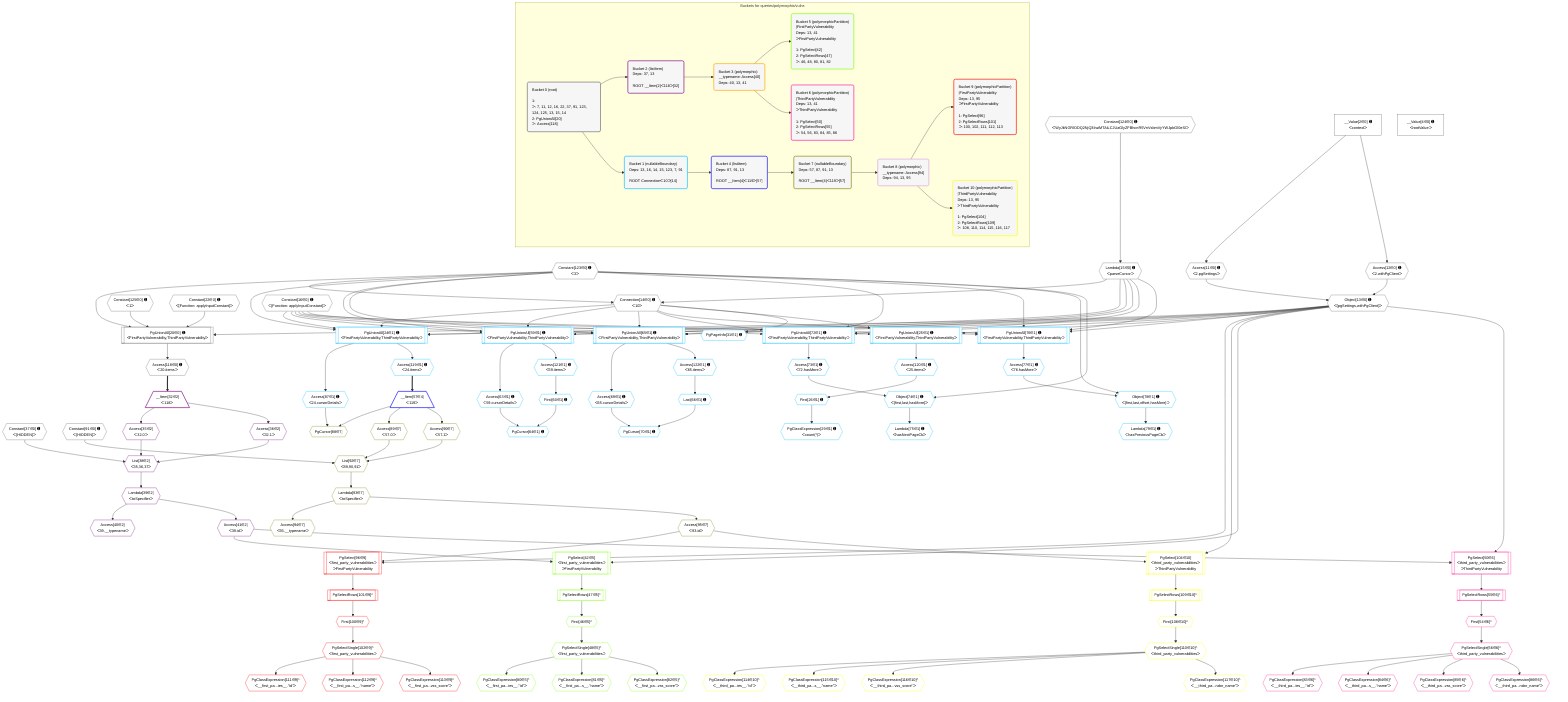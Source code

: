 %%{init: {'themeVariables': { 'fontSize': '12px'}}}%%
graph TD
    classDef path fill:#eee,stroke:#000,color:#000
    classDef plan fill:#fff,stroke-width:1px,color:#000
    classDef itemplan fill:#fff,stroke-width:2px,color:#000
    classDef unbatchedplan fill:#dff,stroke-width:1px,color:#000
    classDef sideeffectplan fill:#fcc,stroke-width:2px,color:#000
    classDef bucket fill:#f6f6f6,color:#000,stroke-width:2px,text-align:left

    subgraph "Buckets for queries/polymorphic/vulns"
    Bucket0("Bucket 0 (root)<br /><br />1: <br />ᐳ: 7, 11, 12, 16, 22, 37, 91, 123, 124, 125, 13, 15, 14<br />2: PgUnionAll[20]<br />ᐳ: Access[118]"):::bucket
    Bucket1("Bucket 1 (nullableBoundary)<br />Deps: 13, 16, 14, 15, 123, 7, 91<br /><br />ROOT Connectionᐸ10ᐳ[14]"):::bucket
    Bucket2("Bucket 2 (listItem)<br />Deps: 37, 13<br /><br />ROOT __Item{2}ᐸ118ᐳ[32]"):::bucket
    Bucket3("Bucket 3 (polymorphic)<br />__typename: Access[40]<br />Deps: 40, 13, 41"):::bucket
    Bucket4("Bucket 4 (listItem)<br />Deps: 87, 91, 13<br /><br />ROOT __Item{4}ᐸ119ᐳ[57]"):::bucket
    Bucket5("Bucket 5 (polymorphicPartition)<br />|FirstPartyVulnerability<br />Deps: 13, 41<br />ᐳFirstPartyVulnerability<br /><br />1: PgSelect[42]<br />2: PgSelectRows[47]<br />ᐳ: 46, 48, 80, 81, 82"):::bucket
    Bucket6("Bucket 6 (polymorphicPartition)<br />|ThirdPartyVulnerability<br />Deps: 13, 41<br />ᐳThirdPartyVulnerability<br /><br />1: PgSelect[50]<br />2: PgSelectRows[55]<br />ᐳ: 54, 56, 83, 84, 85, 86"):::bucket
    Bucket7("Bucket 7 (nullableBoundary)<br />Deps: 57, 87, 91, 13<br /><br />ROOT __Item{4}ᐸ119ᐳ[57]"):::bucket
    Bucket8("Bucket 8 (polymorphic)<br />__typename: Access[94]<br />Deps: 94, 13, 95"):::bucket
    Bucket9("Bucket 9 (polymorphicPartition)<br />|FirstPartyVulnerability<br />Deps: 13, 95<br />ᐳFirstPartyVulnerability<br /><br />1: PgSelect[96]<br />2: PgSelectRows[101]<br />ᐳ: 100, 102, 111, 112, 113"):::bucket
    Bucket10("Bucket 10 (polymorphicPartition)<br />|ThirdPartyVulnerability<br />Deps: 13, 95<br />ᐳThirdPartyVulnerability<br /><br />1: PgSelect[104]<br />2: PgSelectRows[109]<br />ᐳ: 108, 110, 114, 115, 116, 117"):::bucket
    end
    Bucket0 --> Bucket1 & Bucket2
    Bucket1 --> Bucket4
    Bucket2 --> Bucket3
    Bucket3 --> Bucket5 & Bucket6
    Bucket4 --> Bucket7
    Bucket7 --> Bucket8
    Bucket8 --> Bucket9 & Bucket10

    %% plan dependencies
    PgUnionAll20[["PgUnionAll[20∈0] ➊<br />ᐸFirstPartyVulnerability,ThirdPartyVulnerabilityᐳ"]]:::plan
    Object13{{"Object[13∈0] ➊<br />ᐸ{pgSettings,withPgClient}ᐳ"}}:::plan
    Constant123{{"Constant[123∈0] ➊<br />ᐸ3ᐳ"}}:::plan
    Constant125{{"Constant[125∈0] ➊<br />ᐸ1ᐳ"}}:::plan
    Constant22{{"Constant[22∈0] ➊<br />ᐸ[Function: applyInputConstant]ᐳ"}}:::plan
    Object13 & Constant123 & Constant125 & Constant22 --> PgUnionAll20
    Access11{{"Access[11∈0] ➊<br />ᐸ2.pgSettingsᐳ"}}:::plan
    Access12{{"Access[12∈0] ➊<br />ᐸ2.withPgClientᐳ"}}:::plan
    Access11 & Access12 --> Object13
    Connection14{{"Connection[14∈0] ➊<br />ᐸ10ᐳ"}}:::plan
    Lambda15{{"Lambda[15∈0] ➊<br />ᐸparseCursorᐳ"}}:::plan
    Constant123 & Lambda15 --> Connection14
    __Value2["__Value[2∈0] ➊<br />ᐸcontextᐳ"]:::plan
    __Value2 --> Access11
    __Value2 --> Access12
    Constant124{{"Constant[124∈0] ➊<br />ᐸ'WyJkNGRlODQ2NjQ3IiwiMTAiLCJUaGlyZFBhcnR5VnVsbmVyYWJpbGl0eSIᐳ"}}:::plan
    Constant124 --> Lambda15
    Access118{{"Access[118∈0] ➊<br />ᐸ20.itemsᐳ"}}:::plan
    PgUnionAll20 --> Access118
    __Value4["__Value[4∈0] ➊<br />ᐸrootValueᐳ"]:::plan
    Constant16{{"Constant[16∈0] ➊<br />ᐸ[Function: applyInputConstant]ᐳ"}}:::plan
    Constant37{{"Constant[37∈0] ➊<br />ᐸ[HIDDEN]ᐳ"}}:::plan
    Constant91{{"Constant[91∈0] ➊<br />ᐸ[HIDDEN]ᐳ"}}:::plan
    PgUnionAll24[["PgUnionAll[24∈1] ➊<br />ᐸFirstPartyVulnerability,ThirdPartyVulnerabilityᐳ"]]:::plan
    Object13 & Constant16 & Connection14 & Lambda15 & Constant123 --> PgUnionAll24
    PgUnionAll59[["PgUnionAll[59∈1] ➊<br />ᐸFirstPartyVulnerability,ThirdPartyVulnerabilityᐳ"]]:::plan
    Object13 & Constant16 & Connection14 & Lambda15 & Constant123 --> PgUnionAll59
    PgUnionAll65[["PgUnionAll[65∈1] ➊<br />ᐸFirstPartyVulnerability,ThirdPartyVulnerabilityᐳ"]]:::plan
    Object13 & Constant16 & Connection14 & Lambda15 & Constant123 --> PgUnionAll65
    PgUnionAll72[["PgUnionAll[72∈1] ➊<br />ᐸFirstPartyVulnerability,ThirdPartyVulnerabilityᐳ"]]:::plan
    Object13 & Constant16 & Connection14 & Lambda15 & Constant123 --> PgUnionAll72
    PgUnionAll76[["PgUnionAll[76∈1] ➊<br />ᐸFirstPartyVulnerability,ThirdPartyVulnerabilityᐳ"]]:::plan
    Object13 & Constant16 & Connection14 & Lambda15 & Constant123 --> PgUnionAll76
    Object78{{"Object[78∈1] ➊<br />ᐸ{first,last,offset,hasMore}ᐳ"}}:::plan
    Access77{{"Access[77∈1] ➊<br />ᐸ76.hasMoreᐳ"}}:::plan
    Constant123 & Access77 --> Object78
    PgUnionAll25[["PgUnionAll[25∈1] ➊<br />ᐸFirstPartyVulnerability,ThirdPartyVulnerabilityᐳ"]]:::plan
    Object13 & Constant16 & Connection14 --> PgUnionAll25
    Object74{{"Object[74∈1] ➊<br />ᐸ{first,last,hasMore}ᐳ"}}:::plan
    Access73{{"Access[73∈1] ➊<br />ᐸ72.hasMoreᐳ"}}:::plan
    Constant123 & Access73 --> Object74
    PgCursor64{{"PgCursor[64∈1] ➊"}}:::plan
    First60{{"First[60∈1] ➊"}}:::plan
    Access63{{"Access[63∈1] ➊<br />ᐸ59.cursorDetailsᐳ"}}:::plan
    First60 & Access63 --> PgCursor64
    PgCursor70{{"PgCursor[70∈1] ➊"}}:::plan
    Last66{{"Last[66∈1] ➊"}}:::plan
    Access69{{"Access[69∈1] ➊<br />ᐸ65.cursorDetailsᐳ"}}:::plan
    Last66 & Access69 --> PgCursor70
    First26{{"First[26∈1] ➊"}}:::plan
    Access120{{"Access[120∈1] ➊<br />ᐸ25.itemsᐳ"}}:::plan
    Access120 --> First26
    PgClassExpression29{{"PgClassExpression[29∈1] ➊<br />ᐸcount(*)ᐳ"}}:::plan
    First26 --> PgClassExpression29
    PgPageInfo31{{"PgPageInfo[31∈1] ➊"}}:::plan
    Connection14 --> PgPageInfo31
    Access121{{"Access[121∈1] ➊<br />ᐸ59.itemsᐳ"}}:::plan
    Access121 --> First60
    PgUnionAll59 --> Access63
    Access122{{"Access[122∈1] ➊<br />ᐸ65.itemsᐳ"}}:::plan
    Access122 --> Last66
    PgUnionAll65 --> Access69
    PgUnionAll72 --> Access73
    Lambda75{{"Lambda[75∈1] ➊<br />ᐸhasNextPageCbᐳ"}}:::plan
    Object74 --> Lambda75
    PgUnionAll76 --> Access77
    Lambda79{{"Lambda[79∈1] ➊<br />ᐸhasPreviousPageCbᐳ"}}:::plan
    Object78 --> Lambda79
    Access87{{"Access[87∈1] ➊<br />ᐸ24.cursorDetailsᐳ"}}:::plan
    PgUnionAll24 --> Access87
    Access119{{"Access[119∈1] ➊<br />ᐸ24.itemsᐳ"}}:::plan
    PgUnionAll24 --> Access119
    PgUnionAll25 --> Access120
    PgUnionAll59 --> Access121
    PgUnionAll65 --> Access122
    __Item57[/"__Item[57∈4]<br />ᐸ119ᐳ"\]:::itemplan
    Access119 ==> __Item57
    List92{{"List[92∈7]<br />ᐸ89,90,91ᐳ"}}:::plan
    Access89{{"Access[89∈7]<br />ᐸ57.0ᐳ"}}:::plan
    Access90{{"Access[90∈7]<br />ᐸ57.1ᐳ"}}:::plan
    Access89 & Access90 & Constant91 --> List92
    PgCursor88{{"PgCursor[88∈7]"}}:::plan
    __Item57 & Access87 --> PgCursor88
    __Item57 --> Access89
    __Item57 --> Access90
    Lambda93{{"Lambda[93∈7]<br />ᐸtoSpecifierᐳ"}}:::plan
    List92 --> Lambda93
    Access94{{"Access[94∈7]<br />ᐸ93.__typenameᐳ"}}:::plan
    Lambda93 --> Access94
    Access95{{"Access[95∈7]<br />ᐸ93.idᐳ"}}:::plan
    Lambda93 --> Access95
    PgSelect96[["PgSelect[96∈9]<br />ᐸfirst_party_vulnerabilitiesᐳ<br />ᐳFirstPartyVulnerability"]]:::plan
    Object13 & Access95 --> PgSelect96
    First100{{"First[100∈9]^"}}:::plan
    PgSelectRows101[["PgSelectRows[101∈9]^"]]:::plan
    PgSelectRows101 --> First100
    PgSelect96 --> PgSelectRows101
    PgSelectSingle102{{"PgSelectSingle[102∈9]^<br />ᐸfirst_party_vulnerabilitiesᐳ"}}:::plan
    First100 --> PgSelectSingle102
    PgClassExpression111{{"PgClassExpression[111∈9]^<br />ᐸ__first_pa...ies__.”id”ᐳ"}}:::plan
    PgSelectSingle102 --> PgClassExpression111
    PgClassExpression112{{"PgClassExpression[112∈9]^<br />ᐸ__first_pa...s__.”name”ᐳ"}}:::plan
    PgSelectSingle102 --> PgClassExpression112
    PgClassExpression113{{"PgClassExpression[113∈9]^<br />ᐸ__first_pa...vss_score”ᐳ"}}:::plan
    PgSelectSingle102 --> PgClassExpression113
    PgSelect104[["PgSelect[104∈10]<br />ᐸthird_party_vulnerabilitiesᐳ<br />ᐳThirdPartyVulnerability"]]:::plan
    Object13 & Access95 --> PgSelect104
    First108{{"First[108∈10]^"}}:::plan
    PgSelectRows109[["PgSelectRows[109∈10]^"]]:::plan
    PgSelectRows109 --> First108
    PgSelect104 --> PgSelectRows109
    PgSelectSingle110{{"PgSelectSingle[110∈10]^<br />ᐸthird_party_vulnerabilitiesᐳ"}}:::plan
    First108 --> PgSelectSingle110
    PgClassExpression114{{"PgClassExpression[114∈10]^<br />ᐸ__third_pa...ies__.”id”ᐳ"}}:::plan
    PgSelectSingle110 --> PgClassExpression114
    PgClassExpression115{{"PgClassExpression[115∈10]^<br />ᐸ__third_pa...s__.”name”ᐳ"}}:::plan
    PgSelectSingle110 --> PgClassExpression115
    PgClassExpression116{{"PgClassExpression[116∈10]^<br />ᐸ__third_pa...vss_score”ᐳ"}}:::plan
    PgSelectSingle110 --> PgClassExpression116
    PgClassExpression117{{"PgClassExpression[117∈10]^<br />ᐸ__third_pa...ndor_name”ᐳ"}}:::plan
    PgSelectSingle110 --> PgClassExpression117
    List38{{"List[38∈2]<br />ᐸ35,36,37ᐳ"}}:::plan
    Access35{{"Access[35∈2]<br />ᐸ32.0ᐳ"}}:::plan
    Access36{{"Access[36∈2]<br />ᐸ32.1ᐳ"}}:::plan
    Access35 & Access36 & Constant37 --> List38
    __Item32[/"__Item[32∈2]<br />ᐸ118ᐳ"\]:::itemplan
    Access118 ==> __Item32
    __Item32 --> Access35
    __Item32 --> Access36
    Lambda39{{"Lambda[39∈2]<br />ᐸtoSpecifierᐳ"}}:::plan
    List38 --> Lambda39
    Access40{{"Access[40∈2]<br />ᐸ39.__typenameᐳ"}}:::plan
    Lambda39 --> Access40
    Access41{{"Access[41∈2]<br />ᐸ39.idᐳ"}}:::plan
    Lambda39 --> Access41
    PgSelect42[["PgSelect[42∈5]<br />ᐸfirst_party_vulnerabilitiesᐳ<br />ᐳFirstPartyVulnerability"]]:::plan
    Object13 & Access41 --> PgSelect42
    First46{{"First[46∈5]^"}}:::plan
    PgSelectRows47[["PgSelectRows[47∈5]^"]]:::plan
    PgSelectRows47 --> First46
    PgSelect42 --> PgSelectRows47
    PgSelectSingle48{{"PgSelectSingle[48∈5]^<br />ᐸfirst_party_vulnerabilitiesᐳ"}}:::plan
    First46 --> PgSelectSingle48
    PgClassExpression80{{"PgClassExpression[80∈5]^<br />ᐸ__first_pa...ies__.”id”ᐳ"}}:::plan
    PgSelectSingle48 --> PgClassExpression80
    PgClassExpression81{{"PgClassExpression[81∈5]^<br />ᐸ__first_pa...s__.”name”ᐳ"}}:::plan
    PgSelectSingle48 --> PgClassExpression81
    PgClassExpression82{{"PgClassExpression[82∈5]^<br />ᐸ__first_pa...vss_score”ᐳ"}}:::plan
    PgSelectSingle48 --> PgClassExpression82
    PgSelect50[["PgSelect[50∈6]<br />ᐸthird_party_vulnerabilitiesᐳ<br />ᐳThirdPartyVulnerability"]]:::plan
    Object13 & Access41 --> PgSelect50
    First54{{"First[54∈6]^"}}:::plan
    PgSelectRows55[["PgSelectRows[55∈6]^"]]:::plan
    PgSelectRows55 --> First54
    PgSelect50 --> PgSelectRows55
    PgSelectSingle56{{"PgSelectSingle[56∈6]^<br />ᐸthird_party_vulnerabilitiesᐳ"}}:::plan
    First54 --> PgSelectSingle56
    PgClassExpression83{{"PgClassExpression[83∈6]^<br />ᐸ__third_pa...ies__.”id”ᐳ"}}:::plan
    PgSelectSingle56 --> PgClassExpression83
    PgClassExpression84{{"PgClassExpression[84∈6]^<br />ᐸ__third_pa...s__.”name”ᐳ"}}:::plan
    PgSelectSingle56 --> PgClassExpression84
    PgClassExpression85{{"PgClassExpression[85∈6]^<br />ᐸ__third_pa...vss_score”ᐳ"}}:::plan
    PgSelectSingle56 --> PgClassExpression85
    PgClassExpression86{{"PgClassExpression[86∈6]^<br />ᐸ__third_pa...ndor_name”ᐳ"}}:::plan
    PgSelectSingle56 --> PgClassExpression86

    %% define steps
    classDef bucket0 stroke:#696969
    class Bucket0,__Value2,__Value4,Access11,Access12,Object13,Connection14,Lambda15,Constant16,PgUnionAll20,Constant22,Constant37,Constant91,Access118,Constant123,Constant124,Constant125 bucket0
    classDef bucket1 stroke:#00bfff
    class Bucket1,PgUnionAll24,PgUnionAll25,First26,PgClassExpression29,PgPageInfo31,PgUnionAll59,First60,Access63,PgCursor64,PgUnionAll65,Last66,Access69,PgCursor70,PgUnionAll72,Access73,Object74,Lambda75,PgUnionAll76,Access77,Object78,Lambda79,Access87,Access119,Access120,Access121,Access122 bucket1
    classDef bucket2 stroke:#7f007f
    class Bucket2,__Item32,Access35,Access36,List38,Lambda39,Access40,Access41 bucket2
    classDef bucket3 stroke:#ffa500
    class Bucket3 bucket3
    classDef bucket4 stroke:#0000ff
    class Bucket4,__Item57 bucket4
    classDef bucket5 stroke:#7fff00
    class Bucket5,PgSelect42,First46,PgSelectRows47,PgSelectSingle48,PgClassExpression80,PgClassExpression81,PgClassExpression82 bucket5
    classDef bucket6 stroke:#ff1493
    class Bucket6,PgSelect50,First54,PgSelectRows55,PgSelectSingle56,PgClassExpression83,PgClassExpression84,PgClassExpression85,PgClassExpression86 bucket6
    classDef bucket7 stroke:#808000
    class Bucket7,PgCursor88,Access89,Access90,List92,Lambda93,Access94,Access95 bucket7
    classDef bucket8 stroke:#dda0dd
    class Bucket8 bucket8
    classDef bucket9 stroke:#ff0000
    class Bucket9,PgSelect96,First100,PgSelectRows101,PgSelectSingle102,PgClassExpression111,PgClassExpression112,PgClassExpression113 bucket9
    classDef bucket10 stroke:#ffff00
    class Bucket10,PgSelect104,First108,PgSelectRows109,PgSelectSingle110,PgClassExpression114,PgClassExpression115,PgClassExpression116,PgClassExpression117 bucket10